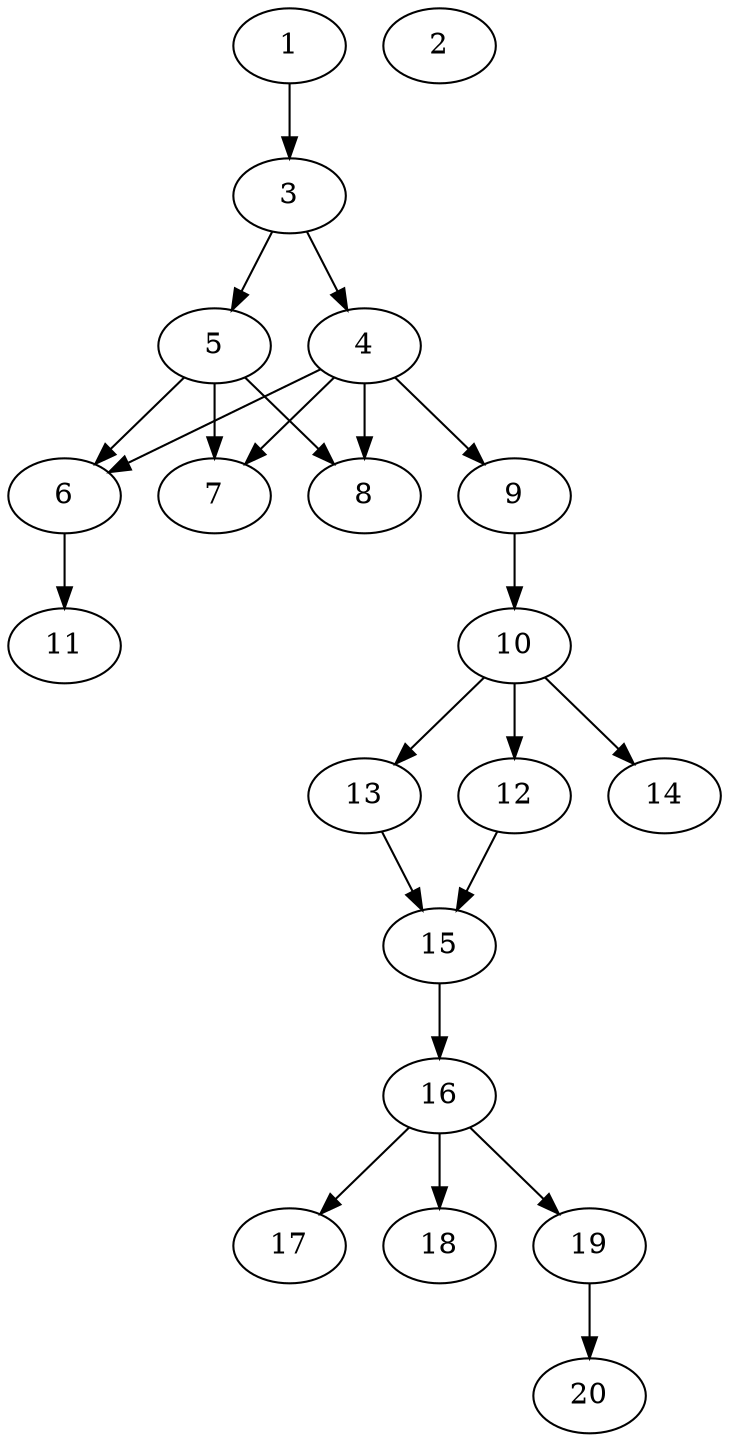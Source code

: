 // DAG automatically generated by daggen at Sat Jul 27 15:35:52 2019
// ./daggen --dot -n 20 --ccr 0.3 --fat 0.4 --regular 0.5 --density 0.6 --mindata 5242880 --maxdata 52428800 
digraph G {
  1 [size="43025067", alpha="0.05", expect_size="12907520"] 
  1 -> 3 [size ="12907520"]
  2 [size="77550933", alpha="0.03", expect_size="23265280"] 
  3 [size="133201920", alpha="0.04", expect_size="39960576"] 
  3 -> 4 [size ="39960576"]
  3 -> 5 [size ="39960576"]
  4 [size="33580373", alpha="0.07", expect_size="10074112"] 
  4 -> 6 [size ="10074112"]
  4 -> 7 [size ="10074112"]
  4 -> 8 [size ="10074112"]
  4 -> 9 [size ="10074112"]
  5 [size="85934080", alpha="0.02", expect_size="25780224"] 
  5 -> 6 [size ="25780224"]
  5 -> 7 [size ="25780224"]
  5 -> 8 [size ="25780224"]
  6 [size="135000747", alpha="0.09", expect_size="40500224"] 
  6 -> 11 [size ="40500224"]
  7 [size="32826027", alpha="0.04", expect_size="9847808"] 
  8 [size="76127573", alpha="0.09", expect_size="22838272"] 
  9 [size="51548160", alpha="0.02", expect_size="15464448"] 
  9 -> 10 [size ="15464448"]
  10 [size="63088640", alpha="0.18", expect_size="18926592"] 
  10 -> 12 [size ="18926592"]
  10 -> 13 [size ="18926592"]
  10 -> 14 [size ="18926592"]
  11 [size="98484907", alpha="0.11", expect_size="29545472"] 
  12 [size="139192320", alpha="0.11", expect_size="41757696"] 
  12 -> 15 [size ="41757696"]
  13 [size="163628373", alpha="0.09", expect_size="49088512"] 
  13 -> 15 [size ="49088512"]
  14 [size="38215680", alpha="0.18", expect_size="11464704"] 
  15 [size="89879893", alpha="0.20", expect_size="26963968"] 
  15 -> 16 [size ="26963968"]
  16 [size="102454613", alpha="0.11", expect_size="30736384"] 
  16 -> 17 [size ="30736384"]
  16 -> 18 [size ="30736384"]
  16 -> 19 [size ="30736384"]
  17 [size="18711893", alpha="0.04", expect_size="5613568"] 
  18 [size="47650133", alpha="0.20", expect_size="14295040"] 
  19 [size="119562240", alpha="0.19", expect_size="35868672"] 
  19 -> 20 [size ="35868672"]
  20 [size="138485760", alpha="0.19", expect_size="41545728"] 
}
